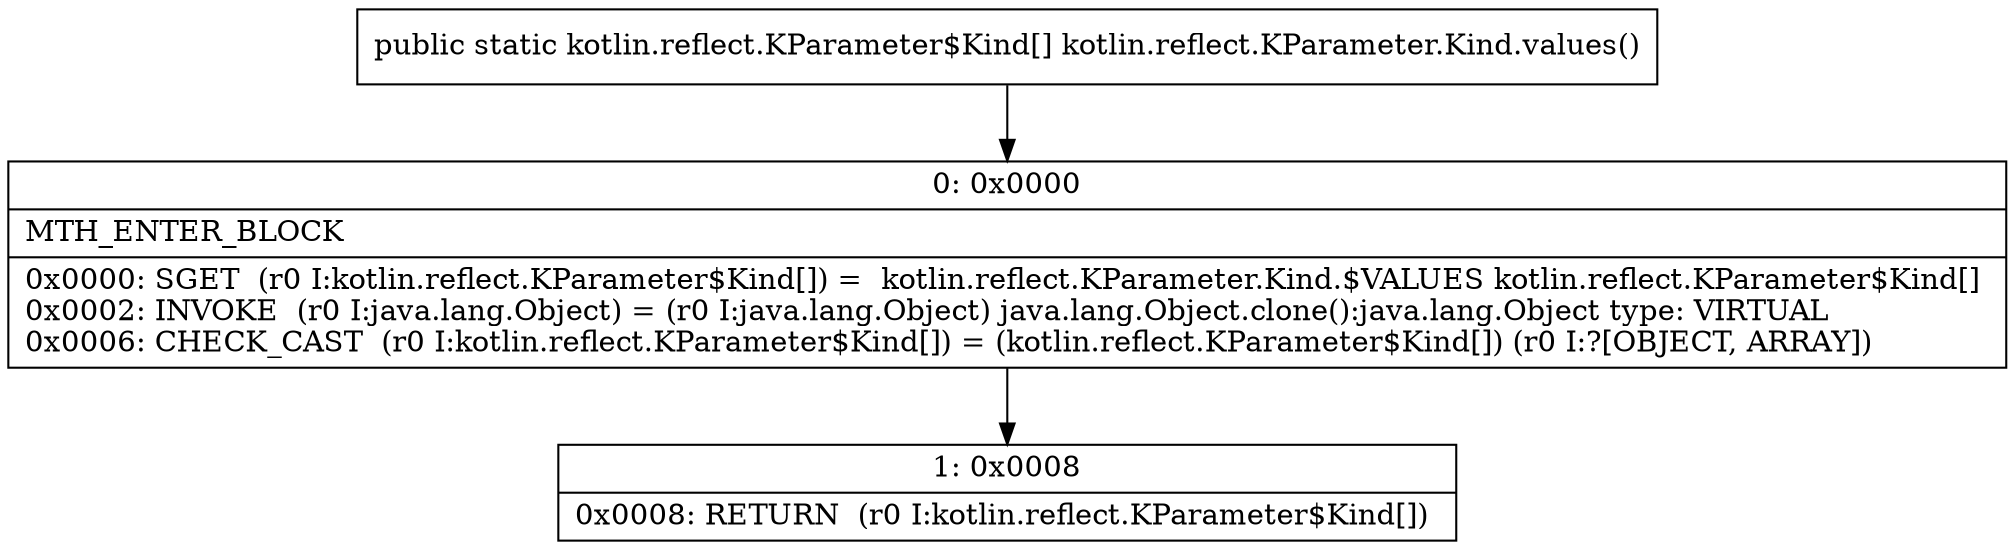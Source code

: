 digraph "CFG forkotlin.reflect.KParameter.Kind.values()[Lkotlin\/reflect\/KParameter$Kind;" {
Node_0 [shape=record,label="{0\:\ 0x0000|MTH_ENTER_BLOCK\l|0x0000: SGET  (r0 I:kotlin.reflect.KParameter$Kind[]) =  kotlin.reflect.KParameter.Kind.$VALUES kotlin.reflect.KParameter$Kind[] \l0x0002: INVOKE  (r0 I:java.lang.Object) = (r0 I:java.lang.Object) java.lang.Object.clone():java.lang.Object type: VIRTUAL \l0x0006: CHECK_CAST  (r0 I:kotlin.reflect.KParameter$Kind[]) = (kotlin.reflect.KParameter$Kind[]) (r0 I:?[OBJECT, ARRAY]) \l}"];
Node_1 [shape=record,label="{1\:\ 0x0008|0x0008: RETURN  (r0 I:kotlin.reflect.KParameter$Kind[]) \l}"];
MethodNode[shape=record,label="{public static kotlin.reflect.KParameter$Kind[] kotlin.reflect.KParameter.Kind.values() }"];
MethodNode -> Node_0;
Node_0 -> Node_1;
}

